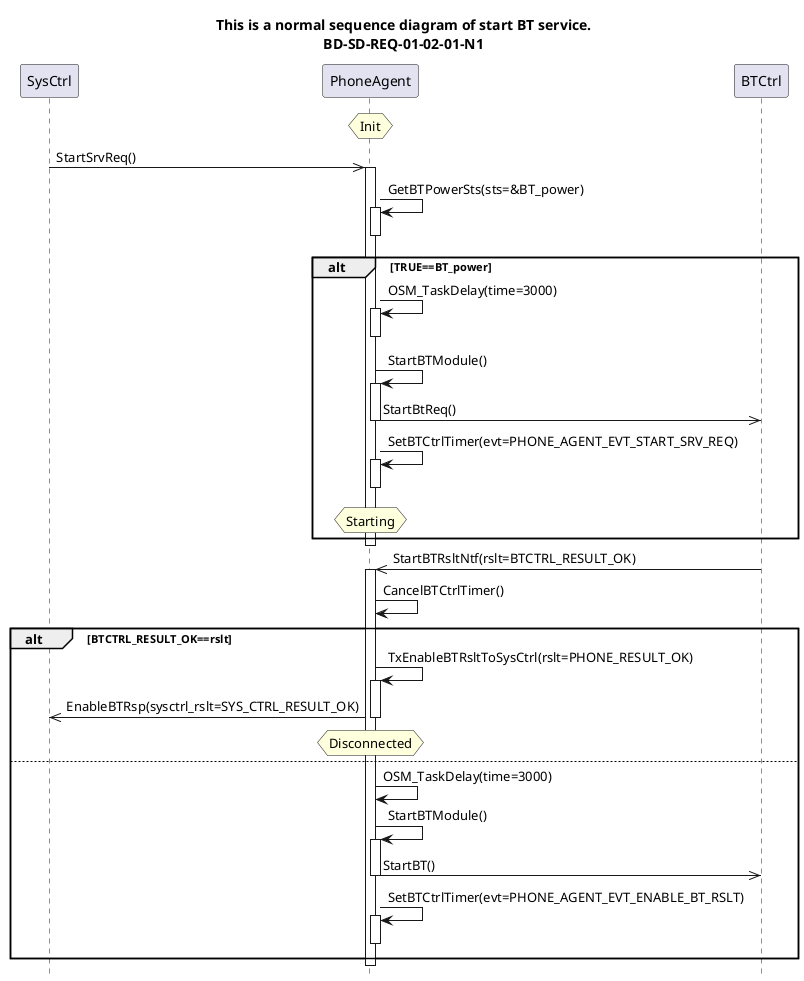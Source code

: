 @startuml
title This is a normal sequence diagram of start BT service.\nBD-SD-REQ-01-02-01-N1
hide footbox

participant SysCtrl
participant PhoneAgent
participant BTCtrl

hnote over PhoneAgent:Init

SysCtrl->>PhoneAgent:StartSrvReq()
activate PhoneAgent
PhoneAgent->PhoneAgent:GetBTPowerSts(sts=&BT_power)
activate PhoneAgent
deactivate PhoneAgent
alt TRUE==BT_power
PhoneAgent->PhoneAgent:OSM_TaskDelay(time=3000)
activate PhoneAgent
deactivate PhoneAgent
PhoneAgent->PhoneAgent:StartBTModule()
activate PhoneAgent
PhoneAgent->>BTCtrl:StartBtReq()
deactivate PhoneAgent
PhoneAgent->PhoneAgent:SetBTCtrlTimer(evt=PHONE_AGENT_EVT_START_SRV_REQ)
activate PhoneAgent
deactivate PhoneAgent
hnote over PhoneAgent:Starting
end
deactivate PhoneAgent


BTCtrl->>PhoneAgent:StartBTRsltNtf(rslt=BTCTRL_RESULT_OK)
activate PhoneAgent
PhoneAgent->PhoneAgent:CancelBTCtrlTimer()
alt BTCTRL_RESULT_OK==rslt
PhoneAgent->PhoneAgent:TxEnableBTRsltToSysCtrl(rslt=PHONE_RESULT_OK)
activate PhoneAgent
PhoneAgent->>SysCtrl:EnableBTRsp(sysctrl_rslt=SYS_CTRL_RESULT_OK)
deactivate PhoneAgent
hnote over PhoneAgent:Disconnected
else
PhoneAgent->PhoneAgent:OSM_TaskDelay(time=3000)
PhoneAgent->PhoneAgent:StartBTModule()
activate PhoneAgent
PhoneAgent->>BTCtrl:StartBT()
deactivate PhoneAgent
PhoneAgent->PhoneAgent:SetBTCtrlTimer(evt=PHONE_AGENT_EVT_ENABLE_BT_RSLT)
activate PhoneAgent
deactivate PhoneAgent
end
deactivate PhoneAgent

@enduml